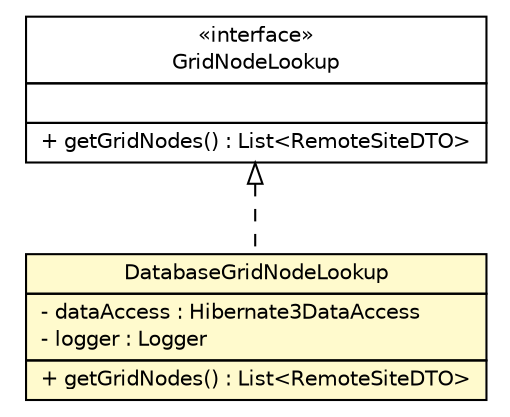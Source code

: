 #!/usr/local/bin/dot
#
# Class diagram 
# Generated by UmlGraph version 4.8 (http://www.spinellis.gr/sw/umlgraph)
#

digraph G {
	edge [fontname="Helvetica",fontsize=10,labelfontname="Helvetica",labelfontsize=10];
	node [fontname="Helvetica",fontsize=10,shape=plaintext];
	// gov.nih.nci.ncia.grid.DatabaseGridNodeLookup
	c28908 [label=<<table border="0" cellborder="1" cellspacing="0" cellpadding="2" port="p" bgcolor="lemonChiffon" href="./DatabaseGridNodeLookup.html">
		<tr><td><table border="0" cellspacing="0" cellpadding="1">
			<tr><td> DatabaseGridNodeLookup </td></tr>
		</table></td></tr>
		<tr><td><table border="0" cellspacing="0" cellpadding="1">
			<tr><td align="left"> - dataAccess : Hibernate3DataAccess </td></tr>
			<tr><td align="left"> - logger : Logger </td></tr>
		</table></td></tr>
		<tr><td><table border="0" cellspacing="0" cellpadding="1">
			<tr><td align="left"> + getGridNodes() : List&lt;RemoteSiteDTO&gt; </td></tr>
		</table></td></tr>
		</table>>, fontname="Helvetica", fontcolor="black", fontsize=10.0];
	// gov.nih.nci.ncia.grid.GridNodeLookup
	c28914 [label=<<table border="0" cellborder="1" cellspacing="0" cellpadding="2" port="p" href="./GridNodeLookup.html">
		<tr><td><table border="0" cellspacing="0" cellpadding="1">
			<tr><td> &laquo;interface&raquo; </td></tr>
			<tr><td> GridNodeLookup </td></tr>
		</table></td></tr>
		<tr><td><table border="0" cellspacing="0" cellpadding="1">
			<tr><td align="left">  </td></tr>
		</table></td></tr>
		<tr><td><table border="0" cellspacing="0" cellpadding="1">
			<tr><td align="left"> + getGridNodes() : List&lt;RemoteSiteDTO&gt; </td></tr>
		</table></td></tr>
		</table>>, fontname="Helvetica", fontcolor="black", fontsize=10.0];
	//gov.nih.nci.ncia.grid.DatabaseGridNodeLookup implements gov.nih.nci.ncia.grid.GridNodeLookup
	c28914:p -> c28908:p [dir=back,arrowtail=empty,style=dashed];
}

